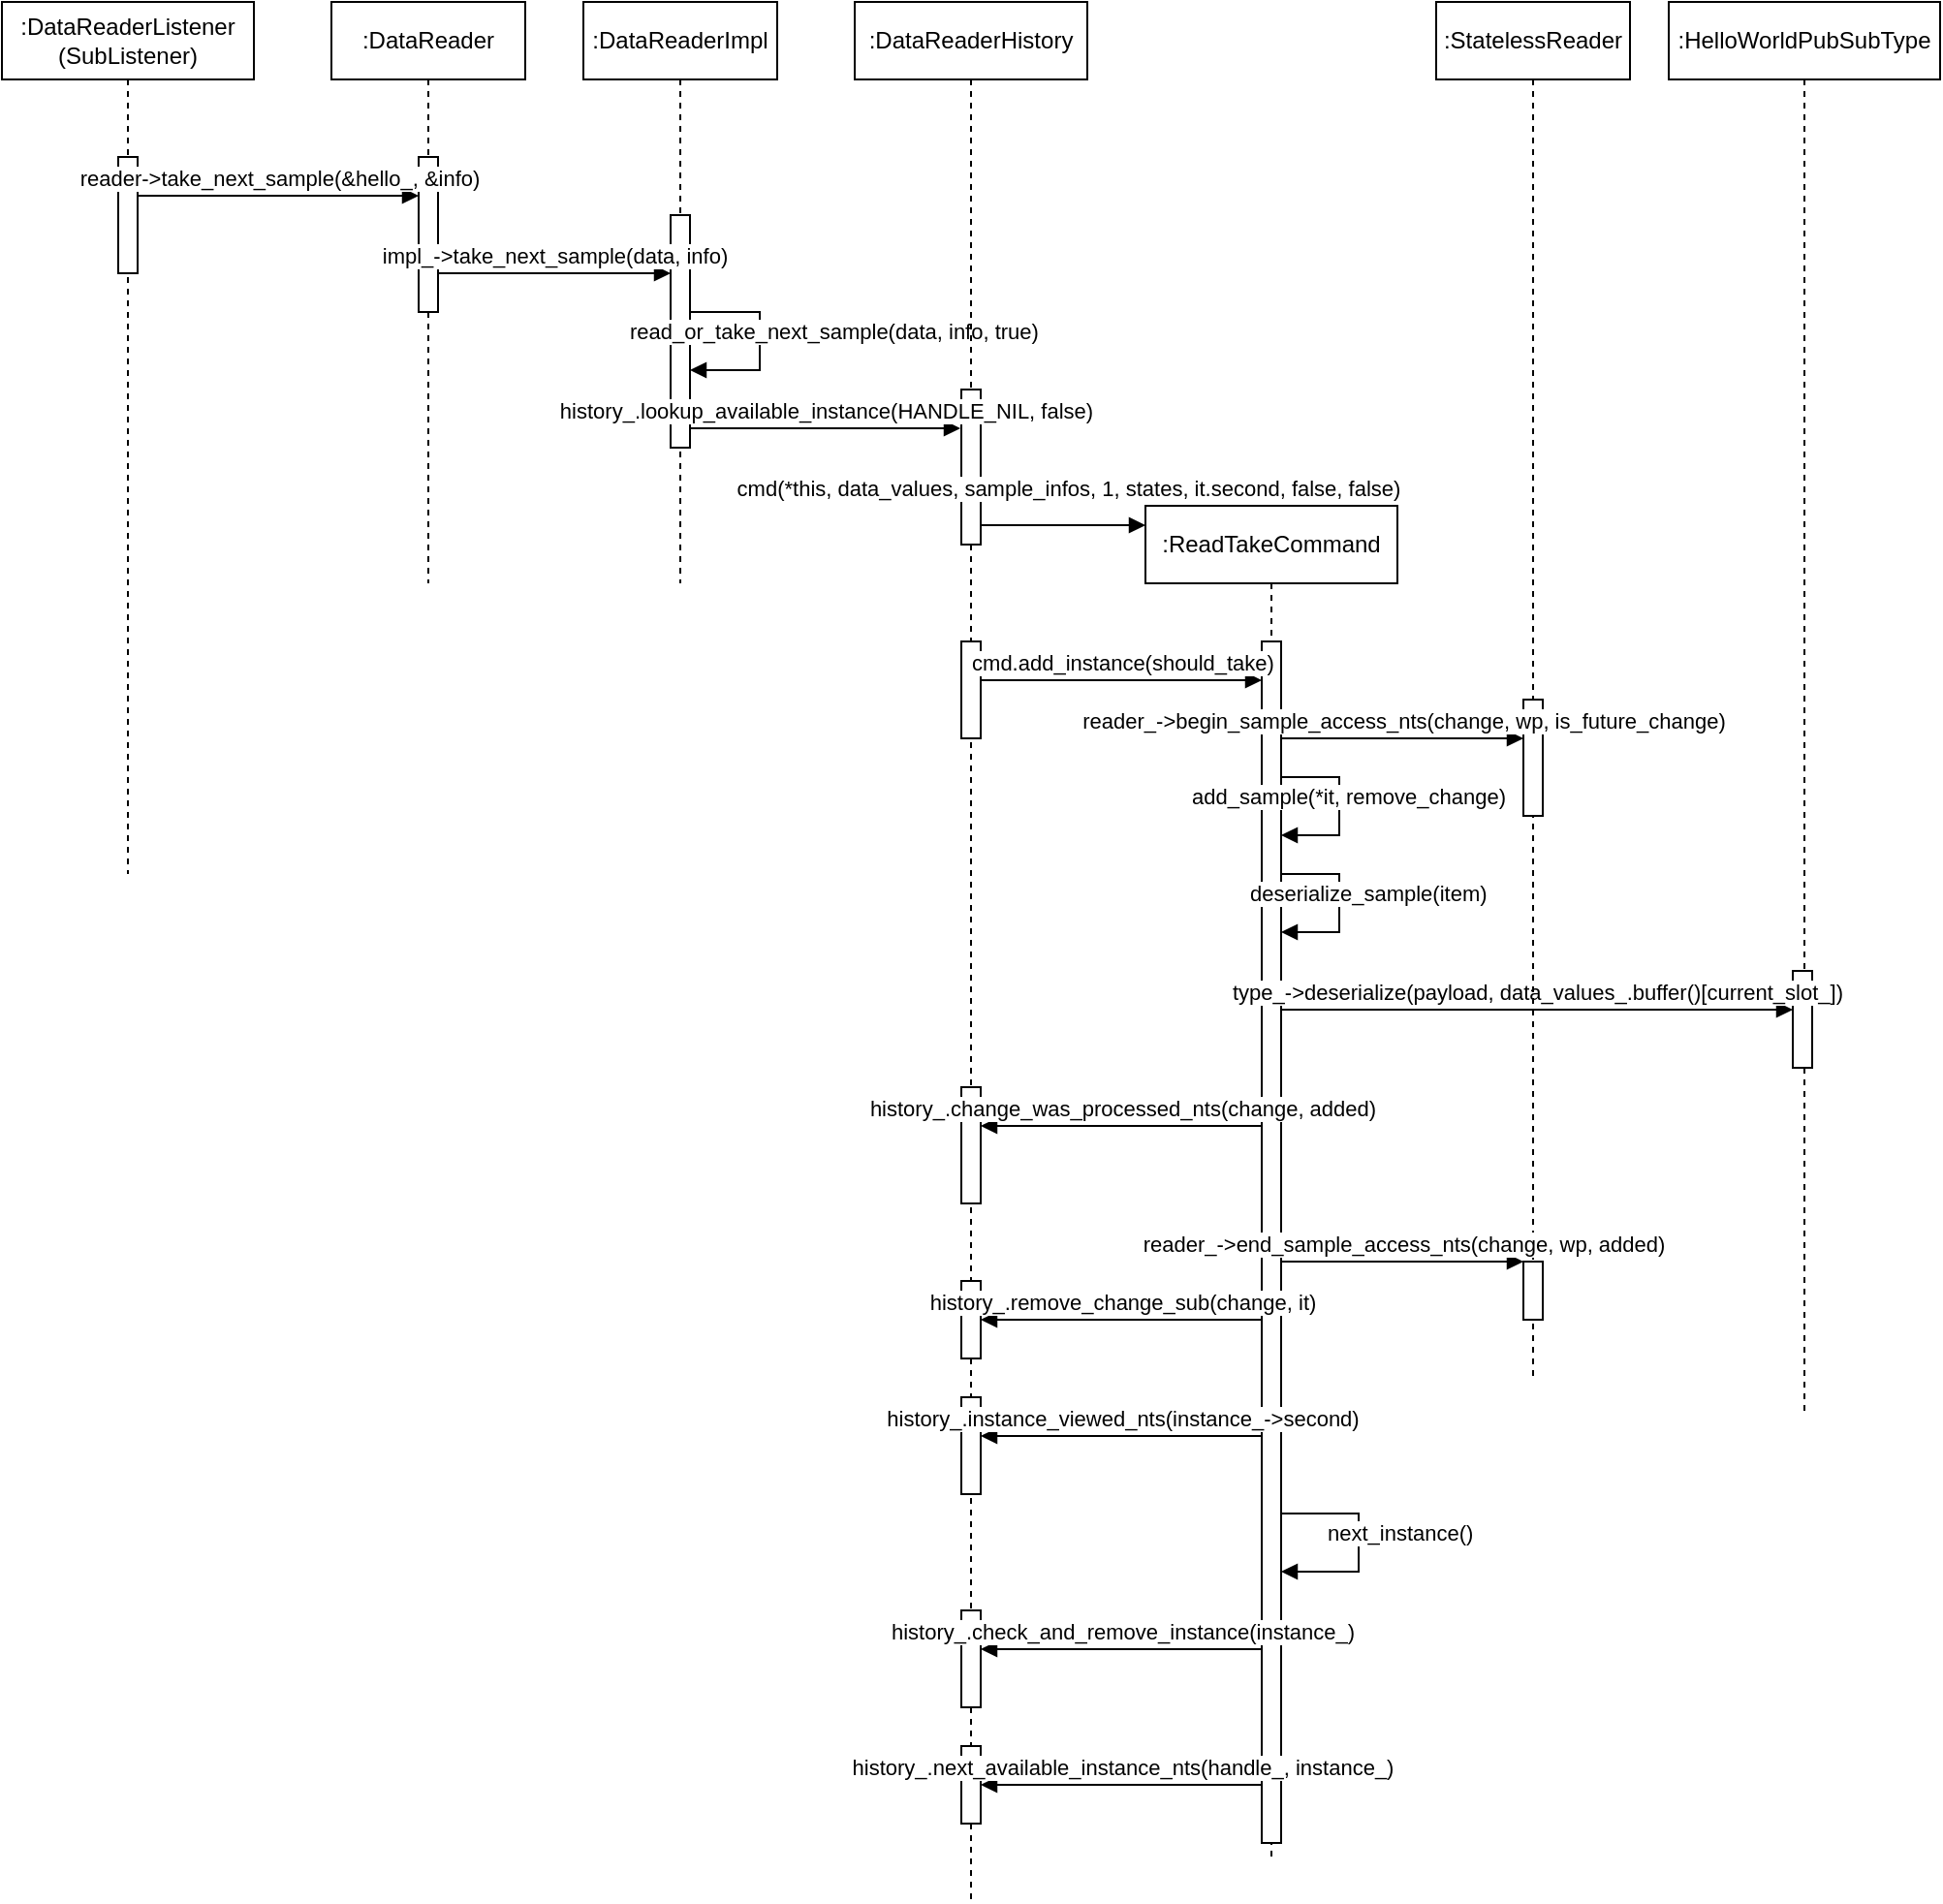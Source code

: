 <mxfile version="27.0.2">
  <diagram name="第 1 页" id="tEFB80QnuIrb8hjN4lpJ">
    <mxGraphModel dx="-50" dy="482" grid="1" gridSize="10" guides="1" tooltips="1" connect="1" arrows="1" fold="1" page="1" pageScale="1" pageWidth="827" pageHeight="1169" math="0" shadow="0">
      <root>
        <mxCell id="0" />
        <mxCell id="1" parent="0" />
        <mxCell id="k5o1-7JodQmKciSOHWdZ-1" value=":DataReaderListener&lt;div&gt;(SubListener)&lt;/div&gt;" style="shape=umlLifeline;perimeter=lifelinePerimeter;whiteSpace=wrap;html=1;container=1;dropTarget=0;collapsible=0;recursiveResize=0;outlineConnect=0;portConstraint=eastwest;newEdgeStyle={&quot;curved&quot;:0,&quot;rounded&quot;:0};" vertex="1" parent="1">
          <mxGeometry x="850" y="60" width="130" height="450" as="geometry" />
        </mxCell>
        <mxCell id="k5o1-7JodQmKciSOHWdZ-2" value="" style="html=1;points=[[0,0,0,0,5],[0,1,0,0,-5],[1,0,0,0,5],[1,1,0,0,-5]];perimeter=orthogonalPerimeter;outlineConnect=0;targetShapes=umlLifeline;portConstraint=eastwest;newEdgeStyle={&quot;curved&quot;:0,&quot;rounded&quot;:0};" vertex="1" parent="k5o1-7JodQmKciSOHWdZ-1">
          <mxGeometry x="60" y="80" width="10" height="60" as="geometry" />
        </mxCell>
        <mxCell id="k5o1-7JodQmKciSOHWdZ-3" value=":DataReader" style="shape=umlLifeline;perimeter=lifelinePerimeter;whiteSpace=wrap;html=1;container=1;dropTarget=0;collapsible=0;recursiveResize=0;outlineConnect=0;portConstraint=eastwest;newEdgeStyle={&quot;curved&quot;:0,&quot;rounded&quot;:0};" vertex="1" parent="1">
          <mxGeometry x="1020" y="60" width="100" height="300" as="geometry" />
        </mxCell>
        <mxCell id="k5o1-7JodQmKciSOHWdZ-4" value="" style="html=1;points=[[0,0,0,0,5],[0,1,0,0,-5],[1,0,0,0,5],[1,1,0,0,-5]];perimeter=orthogonalPerimeter;outlineConnect=0;targetShapes=umlLifeline;portConstraint=eastwest;newEdgeStyle={&quot;curved&quot;:0,&quot;rounded&quot;:0};" vertex="1" parent="k5o1-7JodQmKciSOHWdZ-3">
          <mxGeometry x="45" y="80" width="10" height="80" as="geometry" />
        </mxCell>
        <mxCell id="k5o1-7JodQmKciSOHWdZ-5" value="reader-&amp;gt;take_next_sample(&amp;amp;hello_, &amp;amp;info)" style="html=1;verticalAlign=bottom;endArrow=block;curved=0;rounded=0;" edge="1" parent="1" source="k5o1-7JodQmKciSOHWdZ-2" target="k5o1-7JodQmKciSOHWdZ-4">
          <mxGeometry width="80" relative="1" as="geometry">
            <mxPoint x="940" y="160" as="sourcePoint" />
            <mxPoint x="1020" y="160" as="targetPoint" />
            <Array as="points">
              <mxPoint x="1000" y="160" />
            </Array>
          </mxGeometry>
        </mxCell>
        <mxCell id="k5o1-7JodQmKciSOHWdZ-6" value=":DataReaderImpl" style="shape=umlLifeline;perimeter=lifelinePerimeter;whiteSpace=wrap;html=1;container=1;dropTarget=0;collapsible=0;recursiveResize=0;outlineConnect=0;portConstraint=eastwest;newEdgeStyle={&quot;curved&quot;:0,&quot;rounded&quot;:0};" vertex="1" parent="1">
          <mxGeometry x="1150" y="60" width="100" height="300" as="geometry" />
        </mxCell>
        <mxCell id="k5o1-7JodQmKciSOHWdZ-7" value="" style="html=1;points=[[0,0,0,0,5],[0,1,0,0,-5],[1,0,0,0,5],[1,1,0,0,-5]];perimeter=orthogonalPerimeter;outlineConnect=0;targetShapes=umlLifeline;portConstraint=eastwest;newEdgeStyle={&quot;curved&quot;:0,&quot;rounded&quot;:0};" vertex="1" parent="k5o1-7JodQmKciSOHWdZ-6">
          <mxGeometry x="45" y="110" width="10" height="120" as="geometry" />
        </mxCell>
        <mxCell id="k5o1-7JodQmKciSOHWdZ-10" value="read_or_take_next_sample(data, info, true)" style="html=1;align=left;spacingLeft=2;endArrow=block;rounded=0;edgeStyle=orthogonalEdgeStyle;curved=0;rounded=0;" edge="1" target="k5o1-7JodQmKciSOHWdZ-7" parent="k5o1-7JodQmKciSOHWdZ-6" source="k5o1-7JodQmKciSOHWdZ-7">
          <mxGeometry x="-1" y="-36" relative="1" as="geometry">
            <mxPoint x="61" y="160" as="sourcePoint" />
            <Array as="points">
              <mxPoint x="91" y="160" />
              <mxPoint x="91" y="190" />
            </Array>
            <mxPoint x="66" y="190" as="targetPoint" />
            <mxPoint x="-35" y="-26" as="offset" />
          </mxGeometry>
        </mxCell>
        <mxCell id="k5o1-7JodQmKciSOHWdZ-8" value="impl_-&amp;gt;take_next_sample(data, info)" style="html=1;verticalAlign=bottom;endArrow=block;curved=0;rounded=0;" edge="1" parent="1" target="k5o1-7JodQmKciSOHWdZ-7">
          <mxGeometry width="80" relative="1" as="geometry">
            <mxPoint x="1075" y="200" as="sourcePoint" />
            <mxPoint x="1190" y="200" as="targetPoint" />
          </mxGeometry>
        </mxCell>
        <mxCell id="k5o1-7JodQmKciSOHWdZ-11" value=":DataReaderHistory" style="shape=umlLifeline;perimeter=lifelinePerimeter;whiteSpace=wrap;html=1;container=1;dropTarget=0;collapsible=0;recursiveResize=0;outlineConnect=0;portConstraint=eastwest;newEdgeStyle={&quot;curved&quot;:0,&quot;rounded&quot;:0};" vertex="1" parent="1">
          <mxGeometry x="1290" y="60" width="120" height="980" as="geometry" />
        </mxCell>
        <mxCell id="k5o1-7JodQmKciSOHWdZ-12" value="" style="html=1;points=[[0,0,0,0,5],[0,1,0,0,-5],[1,0,0,0,5],[1,1,0,0,-5]];perimeter=orthogonalPerimeter;outlineConnect=0;targetShapes=umlLifeline;portConstraint=eastwest;newEdgeStyle={&quot;curved&quot;:0,&quot;rounded&quot;:0};" vertex="1" parent="k5o1-7JodQmKciSOHWdZ-11">
          <mxGeometry x="55" y="200" width="10" height="80" as="geometry" />
        </mxCell>
        <mxCell id="k5o1-7JodQmKciSOHWdZ-17" value="" style="html=1;points=[[0,0,0,0,5],[0,1,0,0,-5],[1,0,0,0,5],[1,1,0,0,-5]];perimeter=orthogonalPerimeter;outlineConnect=0;targetShapes=umlLifeline;portConstraint=eastwest;newEdgeStyle={&quot;curved&quot;:0,&quot;rounded&quot;:0};" vertex="1" parent="k5o1-7JodQmKciSOHWdZ-11">
          <mxGeometry x="55" y="330" width="10" height="50" as="geometry" />
        </mxCell>
        <mxCell id="k5o1-7JodQmKciSOHWdZ-28" value="" style="html=1;points=[[0,0,0,0,5],[0,1,0,0,-5],[1,0,0,0,5],[1,1,0,0,-5]];perimeter=orthogonalPerimeter;outlineConnect=0;targetShapes=umlLifeline;portConstraint=eastwest;newEdgeStyle={&quot;curved&quot;:0,&quot;rounded&quot;:0};" vertex="1" parent="k5o1-7JodQmKciSOHWdZ-11">
          <mxGeometry x="55" y="560" width="10" height="60" as="geometry" />
        </mxCell>
        <mxCell id="k5o1-7JodQmKciSOHWdZ-38" value="" style="html=1;points=[[0,0,0,0,5],[0,1,0,0,-5],[1,0,0,0,5],[1,1,0,0,-5]];perimeter=orthogonalPerimeter;outlineConnect=0;targetShapes=umlLifeline;portConstraint=eastwest;newEdgeStyle={&quot;curved&quot;:0,&quot;rounded&quot;:0};" vertex="1" parent="k5o1-7JodQmKciSOHWdZ-11">
          <mxGeometry x="55" y="660" width="10" height="40" as="geometry" />
        </mxCell>
        <mxCell id="k5o1-7JodQmKciSOHWdZ-44" value="" style="html=1;points=[[0,0,0,0,5],[0,1,0,0,-5],[1,0,0,0,5],[1,1,0,0,-5]];perimeter=orthogonalPerimeter;outlineConnect=0;targetShapes=umlLifeline;portConstraint=eastwest;newEdgeStyle={&quot;curved&quot;:0,&quot;rounded&quot;:0};" vertex="1" parent="k5o1-7JodQmKciSOHWdZ-11">
          <mxGeometry x="55" y="830" width="10" height="50" as="geometry" />
        </mxCell>
        <mxCell id="k5o1-7JodQmKciSOHWdZ-46" value="" style="html=1;points=[[0,0,0,0,5],[0,1,0,0,-5],[1,0,0,0,5],[1,1,0,0,-5]];perimeter=orthogonalPerimeter;outlineConnect=0;targetShapes=umlLifeline;portConstraint=eastwest;newEdgeStyle={&quot;curved&quot;:0,&quot;rounded&quot;:0};" vertex="1" parent="k5o1-7JodQmKciSOHWdZ-11">
          <mxGeometry x="55" y="900" width="10" height="40" as="geometry" />
        </mxCell>
        <mxCell id="k5o1-7JodQmKciSOHWdZ-13" value="history_.lookup_available_instance(HANDLE_NIL, false)" style="html=1;verticalAlign=bottom;endArrow=block;curved=0;rounded=0;" edge="1" parent="1">
          <mxGeometry width="80" relative="1" as="geometry">
            <mxPoint x="1205" y="280" as="sourcePoint" />
            <mxPoint x="1344.5" y="280" as="targetPoint" />
          </mxGeometry>
        </mxCell>
        <mxCell id="k5o1-7JodQmKciSOHWdZ-15" value=":&lt;span style=&quot;text-wrap-mode: nowrap; color: rgba(0, 0, 0, 0); font-family: monospace; font-size: 0px; text-align: start;&quot;&gt;%3CmxGraphModel%3E%3Croot%3E%3CmxCell%20id%3D%220%22%2F%3E%3CmxCell%20id%3D%221%22%20parent%3D%220%22%2F%3E%3CmxCell%20id%3D%222%22%20value%3D%22%3AObject%22%20style%3D%22shape%3DumlLifeline%3Bperimeter%3DlifelinePerimeter%3BwhiteSpace%3Dwrap%3Bhtml%3D1%3Bcontainer%3D1%3BdropTarget%3D0%3Bcollapsible%3D0%3BrecursiveResize%3D0%3BoutlineConnect%3D0%3BportConstraint%3Deastwest%3BnewEdgeStyle%3D%7B%26quot%3Bcurved%26quot%3B%3A0%2C%26quot%3Brounded%26quot%3B%3A0%7D%3B%22%20vertex%3D%221%22%20parent%3D%221%22%3E%3CmxGeometry%20x%3D%221295%22%20y%3D%22130%22%20width%3D%22100%22%20height%3D%22300%22%20as%3D%22geometry%22%2F%3E%3C%2FmxCell%3E%3C%2Froot%3E%3C%2FmxGraphModel%3EReadTakeCommandReadTakeCommand&lt;/span&gt;ReadTakeCommand" style="shape=umlLifeline;perimeter=lifelinePerimeter;whiteSpace=wrap;html=1;container=1;dropTarget=0;collapsible=0;recursiveResize=0;outlineConnect=0;portConstraint=eastwest;newEdgeStyle={&quot;curved&quot;:0,&quot;rounded&quot;:0};" vertex="1" parent="1">
          <mxGeometry x="1440" y="320" width="130" height="700" as="geometry" />
        </mxCell>
        <mxCell id="k5o1-7JodQmKciSOHWdZ-18" value="" style="html=1;points=[[0,0,0,0,5],[0,1,0,0,-5],[1,0,0,0,5],[1,1,0,0,-5]];perimeter=orthogonalPerimeter;outlineConnect=0;targetShapes=umlLifeline;portConstraint=eastwest;newEdgeStyle={&quot;curved&quot;:0,&quot;rounded&quot;:0};" vertex="1" parent="k5o1-7JodQmKciSOHWdZ-15">
          <mxGeometry x="60" y="70" width="10" height="620" as="geometry" />
        </mxCell>
        <mxCell id="k5o1-7JodQmKciSOHWdZ-43" value="next_instance()" style="html=1;align=left;spacingLeft=2;endArrow=block;rounded=0;edgeStyle=orthogonalEdgeStyle;curved=0;rounded=0;" edge="1" target="k5o1-7JodQmKciSOHWdZ-18" parent="k5o1-7JodQmKciSOHWdZ-15" source="k5o1-7JodQmKciSOHWdZ-18">
          <mxGeometry x="-0.636" y="-10" relative="1" as="geometry">
            <mxPoint x="80" y="520" as="sourcePoint" />
            <Array as="points">
              <mxPoint x="110" y="520" />
              <mxPoint x="110" y="550" />
            </Array>
            <mxPoint x="85" y="550" as="targetPoint" />
            <mxPoint as="offset" />
          </mxGeometry>
        </mxCell>
        <mxCell id="k5o1-7JodQmKciSOHWdZ-16" value="cmd(*this, data_values, sample_infos, 1, states, it.second, false, false)" style="html=1;verticalAlign=bottom;endArrow=block;curved=0;rounded=0;" edge="1" parent="1">
          <mxGeometry x="0.059" y="10" width="80" relative="1" as="geometry">
            <mxPoint x="1355" y="330" as="sourcePoint" />
            <mxPoint x="1440" y="330" as="targetPoint" />
            <mxPoint as="offset" />
          </mxGeometry>
        </mxCell>
        <mxCell id="k5o1-7JodQmKciSOHWdZ-19" value="cmd.add_instance(should_take)" style="html=1;verticalAlign=bottom;endArrow=block;curved=0;rounded=0;" edge="1" parent="1">
          <mxGeometry width="80" relative="1" as="geometry">
            <mxPoint x="1355" y="410" as="sourcePoint" />
            <mxPoint x="1500" y="410" as="targetPoint" />
          </mxGeometry>
        </mxCell>
        <mxCell id="k5o1-7JodQmKciSOHWdZ-21" value="add_sample(*it, remove_change)" style="html=1;align=left;spacingLeft=2;endArrow=block;rounded=0;edgeStyle=orthogonalEdgeStyle;curved=0;rounded=0;" edge="1" target="k5o1-7JodQmKciSOHWdZ-18" parent="1">
          <mxGeometry x="-1" y="-51" relative="1" as="geometry">
            <mxPoint x="1510" y="460" as="sourcePoint" />
            <Array as="points">
              <mxPoint x="1540" y="460" />
              <mxPoint x="1540" y="490" />
            </Array>
            <mxPoint x="1515" y="490" as="targetPoint" />
            <mxPoint x="-50" y="-41" as="offset" />
          </mxGeometry>
        </mxCell>
        <mxCell id="k5o1-7JodQmKciSOHWdZ-23" value="deserialize_sample(item)" style="html=1;align=left;spacingLeft=2;endArrow=block;rounded=0;edgeStyle=orthogonalEdgeStyle;curved=0;rounded=0;" edge="1" parent="1">
          <mxGeometry x="-1" y="-22" relative="1" as="geometry">
            <mxPoint x="1510" y="510" as="sourcePoint" />
            <Array as="points">
              <mxPoint x="1540" y="510" />
              <mxPoint x="1540" y="540" />
            </Array>
            <mxPoint x="1510" y="540" as="targetPoint" />
            <mxPoint x="-20" y="-12" as="offset" />
          </mxGeometry>
        </mxCell>
        <mxCell id="k5o1-7JodQmKciSOHWdZ-24" value=":HelloWorldPubSubType" style="shape=umlLifeline;perimeter=lifelinePerimeter;whiteSpace=wrap;html=1;container=1;dropTarget=0;collapsible=0;recursiveResize=0;outlineConnect=0;portConstraint=eastwest;newEdgeStyle={&quot;curved&quot;:0,&quot;rounded&quot;:0};" vertex="1" parent="1">
          <mxGeometry x="1710" y="60" width="140" height="730" as="geometry" />
        </mxCell>
        <mxCell id="k5o1-7JodQmKciSOHWdZ-25" value="" style="html=1;points=[[0,0,0,0,5],[0,1,0,0,-5],[1,0,0,0,5],[1,1,0,0,-5]];perimeter=orthogonalPerimeter;outlineConnect=0;targetShapes=umlLifeline;portConstraint=eastwest;newEdgeStyle={&quot;curved&quot;:0,&quot;rounded&quot;:0};" vertex="1" parent="k5o1-7JodQmKciSOHWdZ-24">
          <mxGeometry x="64" y="500" width="10" height="50" as="geometry" />
        </mxCell>
        <mxCell id="k5o1-7JodQmKciSOHWdZ-26" value="type_-&amp;gt;deserialize(payload, data_values_.buffer()[current_slot_])" style="html=1;verticalAlign=bottom;endArrow=block;curved=0;rounded=0;" edge="1" parent="1" target="k5o1-7JodQmKciSOHWdZ-25">
          <mxGeometry width="80" relative="1" as="geometry">
            <mxPoint x="1510" y="580" as="sourcePoint" />
            <mxPoint x="1644" y="580" as="targetPoint" />
          </mxGeometry>
        </mxCell>
        <mxCell id="k5o1-7JodQmKciSOHWdZ-29" value="history_.change_was_processed_nts(change, added)" style="html=1;verticalAlign=bottom;endArrow=block;curved=0;rounded=0;" edge="1" parent="1" source="k5o1-7JodQmKciSOHWdZ-18" target="k5o1-7JodQmKciSOHWdZ-28">
          <mxGeometry width="80" relative="1" as="geometry">
            <mxPoint x="1480" y="640" as="sourcePoint" />
            <mxPoint x="1365" y="640" as="targetPoint" />
            <Array as="points">
              <mxPoint x="1460" y="640" />
            </Array>
          </mxGeometry>
        </mxCell>
        <mxCell id="k5o1-7JodQmKciSOHWdZ-30" value=":StatelessReader" style="shape=umlLifeline;perimeter=lifelinePerimeter;whiteSpace=wrap;html=1;container=1;dropTarget=0;collapsible=0;recursiveResize=0;outlineConnect=0;portConstraint=eastwest;newEdgeStyle={&quot;curved&quot;:0,&quot;rounded&quot;:0};" vertex="1" parent="1">
          <mxGeometry x="1590" y="60" width="100" height="710" as="geometry" />
        </mxCell>
        <mxCell id="k5o1-7JodQmKciSOHWdZ-34" value="" style="html=1;points=[[0,0,0,0,5],[0,1,0,0,-5],[1,0,0,0,5],[1,1,0,0,-5]];perimeter=orthogonalPerimeter;outlineConnect=0;targetShapes=umlLifeline;portConstraint=eastwest;newEdgeStyle={&quot;curved&quot;:0,&quot;rounded&quot;:0};" vertex="1" parent="k5o1-7JodQmKciSOHWdZ-30">
          <mxGeometry x="45" y="360" width="10" height="60" as="geometry" />
        </mxCell>
        <mxCell id="k5o1-7JodQmKciSOHWdZ-36" value="" style="html=1;points=[[0,0,0,0,5],[0,1,0,0,-5],[1,0,0,0,5],[1,1,0,0,-5]];perimeter=orthogonalPerimeter;outlineConnect=0;targetShapes=umlLifeline;portConstraint=eastwest;newEdgeStyle={&quot;curved&quot;:0,&quot;rounded&quot;:0};" vertex="1" parent="k5o1-7JodQmKciSOHWdZ-30">
          <mxGeometry x="45" y="650" width="10" height="30" as="geometry" />
        </mxCell>
        <mxCell id="k5o1-7JodQmKciSOHWdZ-32" value="reader_-&amp;gt;begin_sample_access_nts(change, wp, is_future_change)" style="html=1;verticalAlign=bottom;endArrow=block;curved=0;rounded=0;" edge="1" parent="1" target="k5o1-7JodQmKciSOHWdZ-34">
          <mxGeometry width="80" relative="1" as="geometry">
            <mxPoint x="1510" y="440" as="sourcePoint" />
            <mxPoint x="1620" y="440" as="targetPoint" />
          </mxGeometry>
        </mxCell>
        <mxCell id="k5o1-7JodQmKciSOHWdZ-37" value="reader_-&amp;gt;end_sample_access_nts(change, wp, added)" style="html=1;verticalAlign=bottom;endArrow=block;curved=0;rounded=0;" edge="1" parent="1" source="k5o1-7JodQmKciSOHWdZ-18" target="k5o1-7JodQmKciSOHWdZ-36">
          <mxGeometry width="80" relative="1" as="geometry">
            <mxPoint x="1520" y="710" as="sourcePoint" />
            <mxPoint x="1750" y="730" as="targetPoint" />
          </mxGeometry>
        </mxCell>
        <mxCell id="k5o1-7JodQmKciSOHWdZ-39" value="history_.remove_change_sub(change, it)" style="html=1;verticalAlign=bottom;endArrow=block;curved=0;rounded=0;" edge="1" parent="1">
          <mxGeometry width="80" relative="1" as="geometry">
            <mxPoint x="1500" y="740" as="sourcePoint" />
            <mxPoint x="1355" y="740" as="targetPoint" />
          </mxGeometry>
        </mxCell>
        <mxCell id="k5o1-7JodQmKciSOHWdZ-40" value="" style="html=1;points=[[0,0,0,0,5],[0,1,0,0,-5],[1,0,0,0,5],[1,1,0,0,-5]];perimeter=orthogonalPerimeter;outlineConnect=0;targetShapes=umlLifeline;portConstraint=eastwest;newEdgeStyle={&quot;curved&quot;:0,&quot;rounded&quot;:0};" vertex="1" parent="1">
          <mxGeometry x="1345" y="780" width="10" height="50" as="geometry" />
        </mxCell>
        <mxCell id="k5o1-7JodQmKciSOHWdZ-41" value="history_.instance_viewed_nts(instance_-&amp;gt;second)" style="html=1;verticalAlign=bottom;endArrow=block;curved=0;rounded=0;" edge="1" parent="1">
          <mxGeometry width="80" relative="1" as="geometry">
            <mxPoint x="1500" y="800" as="sourcePoint" />
            <mxPoint x="1355" y="800" as="targetPoint" />
          </mxGeometry>
        </mxCell>
        <mxCell id="k5o1-7JodQmKciSOHWdZ-45" value="history_.check_and_remove_instance(instance_)" style="html=1;verticalAlign=bottom;endArrow=block;curved=0;rounded=0;" edge="1" parent="1">
          <mxGeometry width="80" relative="1" as="geometry">
            <mxPoint x="1500" y="910" as="sourcePoint" />
            <mxPoint x="1355" y="910" as="targetPoint" />
          </mxGeometry>
        </mxCell>
        <mxCell id="k5o1-7JodQmKciSOHWdZ-47" value="history_.next_available_instance_nts(handle_, instance_)" style="html=1;verticalAlign=bottom;endArrow=block;curved=0;rounded=0;" edge="1" parent="1">
          <mxGeometry width="80" relative="1" as="geometry">
            <mxPoint x="1500" y="980" as="sourcePoint" />
            <mxPoint x="1355" y="980" as="targetPoint" />
          </mxGeometry>
        </mxCell>
      </root>
    </mxGraphModel>
  </diagram>
</mxfile>
